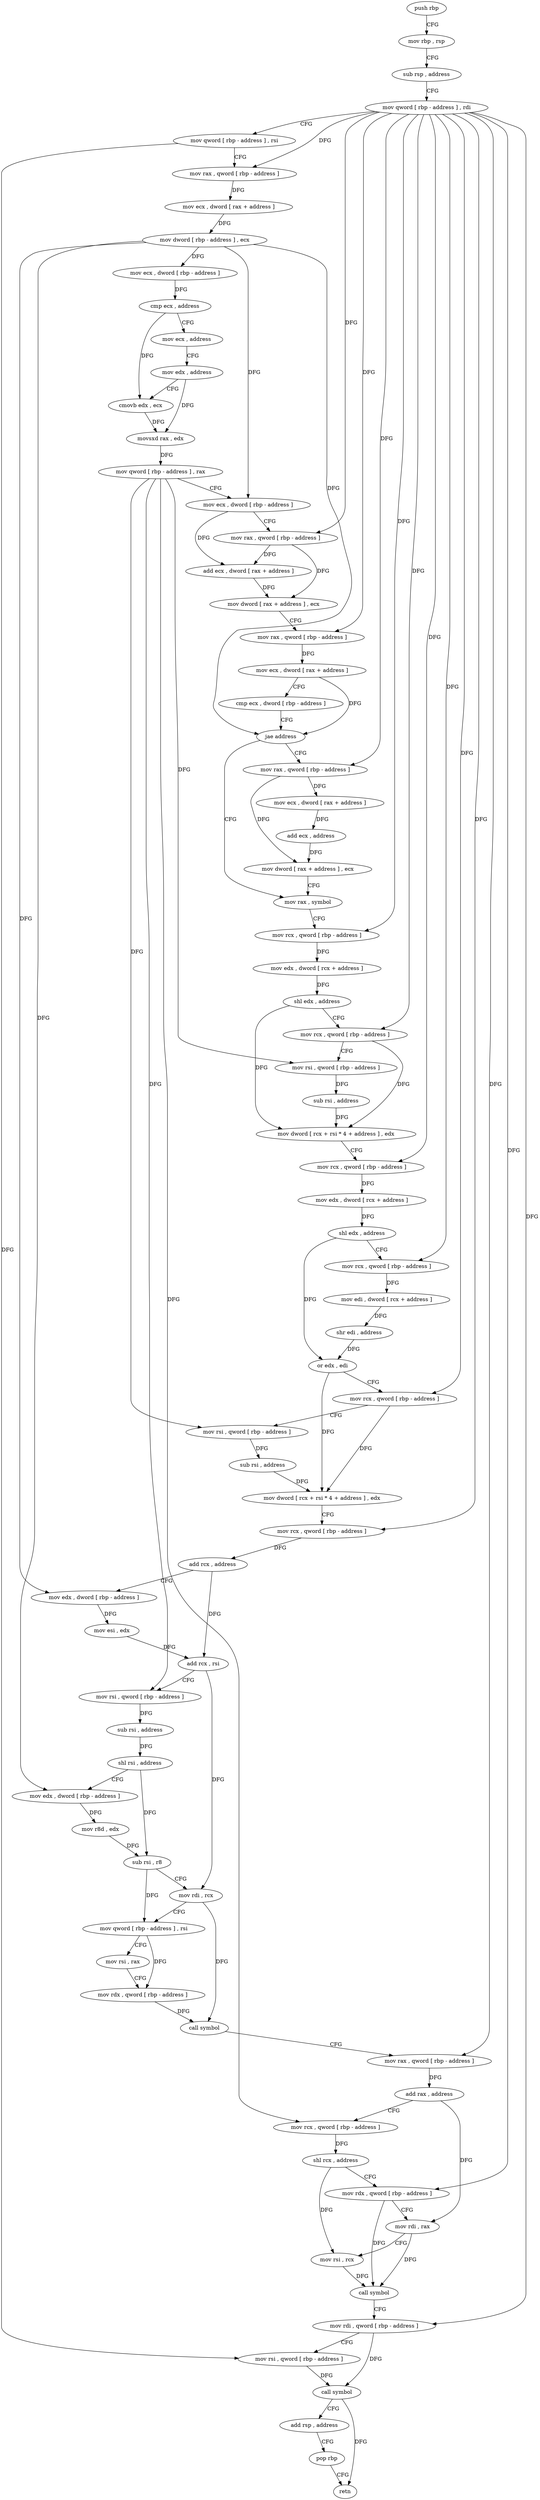digraph "func" {
"4246928" [label = "push rbp" ]
"4246929" [label = "mov rbp , rsp" ]
"4246932" [label = "sub rsp , address" ]
"4246936" [label = "mov qword [ rbp - address ] , rdi" ]
"4246940" [label = "mov qword [ rbp - address ] , rsi" ]
"4246944" [label = "mov rax , qword [ rbp - address ]" ]
"4246948" [label = "mov ecx , dword [ rax + address ]" ]
"4246951" [label = "mov dword [ rbp - address ] , ecx" ]
"4246954" [label = "mov ecx , dword [ rbp - address ]" ]
"4246957" [label = "cmp ecx , address" ]
"4246960" [label = "mov ecx , address" ]
"4246965" [label = "mov edx , address" ]
"4246970" [label = "cmovb edx , ecx" ]
"4246973" [label = "movsxd rax , edx" ]
"4246976" [label = "mov qword [ rbp - address ] , rax" ]
"4246980" [label = "mov ecx , dword [ rbp - address ]" ]
"4246983" [label = "mov rax , qword [ rbp - address ]" ]
"4246987" [label = "add ecx , dword [ rax + address ]" ]
"4246990" [label = "mov dword [ rax + address ] , ecx" ]
"4246993" [label = "mov rax , qword [ rbp - address ]" ]
"4246997" [label = "mov ecx , dword [ rax + address ]" ]
"4247000" [label = "cmp ecx , dword [ rbp - address ]" ]
"4247003" [label = "jae address" ]
"4247022" [label = "mov rax , symbol" ]
"4247009" [label = "mov rax , qword [ rbp - address ]" ]
"4247032" [label = "mov rcx , qword [ rbp - address ]" ]
"4247036" [label = "mov edx , dword [ rcx + address ]" ]
"4247039" [label = "shl edx , address" ]
"4247042" [label = "mov rcx , qword [ rbp - address ]" ]
"4247046" [label = "mov rsi , qword [ rbp - address ]" ]
"4247050" [label = "sub rsi , address" ]
"4247057" [label = "mov dword [ rcx + rsi * 4 + address ] , edx" ]
"4247061" [label = "mov rcx , qword [ rbp - address ]" ]
"4247065" [label = "mov edx , dword [ rcx + address ]" ]
"4247068" [label = "shl edx , address" ]
"4247071" [label = "mov rcx , qword [ rbp - address ]" ]
"4247075" [label = "mov edi , dword [ rcx + address ]" ]
"4247078" [label = "shr edi , address" ]
"4247081" [label = "or edx , edi" ]
"4247083" [label = "mov rcx , qword [ rbp - address ]" ]
"4247087" [label = "mov rsi , qword [ rbp - address ]" ]
"4247091" [label = "sub rsi , address" ]
"4247098" [label = "mov dword [ rcx + rsi * 4 + address ] , edx" ]
"4247102" [label = "mov rcx , qword [ rbp - address ]" ]
"4247106" [label = "add rcx , address" ]
"4247113" [label = "mov edx , dword [ rbp - address ]" ]
"4247116" [label = "mov esi , edx" ]
"4247118" [label = "add rcx , rsi" ]
"4247121" [label = "mov rsi , qword [ rbp - address ]" ]
"4247125" [label = "sub rsi , address" ]
"4247132" [label = "shl rsi , address" ]
"4247136" [label = "mov edx , dword [ rbp - address ]" ]
"4247139" [label = "mov r8d , edx" ]
"4247142" [label = "sub rsi , r8" ]
"4247145" [label = "mov rdi , rcx" ]
"4247148" [label = "mov qword [ rbp - address ] , rsi" ]
"4247152" [label = "mov rsi , rax" ]
"4247155" [label = "mov rdx , qword [ rbp - address ]" ]
"4247159" [label = "call symbol" ]
"4247164" [label = "mov rax , qword [ rbp - address ]" ]
"4247168" [label = "add rax , address" ]
"4247174" [label = "mov rcx , qword [ rbp - address ]" ]
"4247178" [label = "shl rcx , address" ]
"4247182" [label = "mov rdx , qword [ rbp - address ]" ]
"4247186" [label = "mov rdi , rax" ]
"4247189" [label = "mov rsi , rcx" ]
"4247192" [label = "call symbol" ]
"4247197" [label = "mov rdi , qword [ rbp - address ]" ]
"4247201" [label = "mov rsi , qword [ rbp - address ]" ]
"4247205" [label = "call symbol" ]
"4247210" [label = "add rsp , address" ]
"4247214" [label = "pop rbp" ]
"4247215" [label = "retn" ]
"4247013" [label = "mov ecx , dword [ rax + address ]" ]
"4247016" [label = "add ecx , address" ]
"4247019" [label = "mov dword [ rax + address ] , ecx" ]
"4246928" -> "4246929" [ label = "CFG" ]
"4246929" -> "4246932" [ label = "CFG" ]
"4246932" -> "4246936" [ label = "CFG" ]
"4246936" -> "4246940" [ label = "CFG" ]
"4246936" -> "4246944" [ label = "DFG" ]
"4246936" -> "4246983" [ label = "DFG" ]
"4246936" -> "4246993" [ label = "DFG" ]
"4246936" -> "4247032" [ label = "DFG" ]
"4246936" -> "4247042" [ label = "DFG" ]
"4246936" -> "4247061" [ label = "DFG" ]
"4246936" -> "4247071" [ label = "DFG" ]
"4246936" -> "4247083" [ label = "DFG" ]
"4246936" -> "4247102" [ label = "DFG" ]
"4246936" -> "4247164" [ label = "DFG" ]
"4246936" -> "4247182" [ label = "DFG" ]
"4246936" -> "4247197" [ label = "DFG" ]
"4246936" -> "4247009" [ label = "DFG" ]
"4246940" -> "4246944" [ label = "CFG" ]
"4246940" -> "4247201" [ label = "DFG" ]
"4246944" -> "4246948" [ label = "DFG" ]
"4246948" -> "4246951" [ label = "DFG" ]
"4246951" -> "4246954" [ label = "DFG" ]
"4246951" -> "4246980" [ label = "DFG" ]
"4246951" -> "4247003" [ label = "DFG" ]
"4246951" -> "4247113" [ label = "DFG" ]
"4246951" -> "4247136" [ label = "DFG" ]
"4246954" -> "4246957" [ label = "DFG" ]
"4246957" -> "4246960" [ label = "CFG" ]
"4246957" -> "4246970" [ label = "DFG" ]
"4246960" -> "4246965" [ label = "CFG" ]
"4246965" -> "4246970" [ label = "CFG" ]
"4246965" -> "4246973" [ label = "DFG" ]
"4246970" -> "4246973" [ label = "DFG" ]
"4246973" -> "4246976" [ label = "DFG" ]
"4246976" -> "4246980" [ label = "CFG" ]
"4246976" -> "4247046" [ label = "DFG" ]
"4246976" -> "4247087" [ label = "DFG" ]
"4246976" -> "4247121" [ label = "DFG" ]
"4246976" -> "4247174" [ label = "DFG" ]
"4246980" -> "4246983" [ label = "CFG" ]
"4246980" -> "4246987" [ label = "DFG" ]
"4246983" -> "4246987" [ label = "DFG" ]
"4246983" -> "4246990" [ label = "DFG" ]
"4246987" -> "4246990" [ label = "DFG" ]
"4246990" -> "4246993" [ label = "CFG" ]
"4246993" -> "4246997" [ label = "DFG" ]
"4246997" -> "4247000" [ label = "CFG" ]
"4246997" -> "4247003" [ label = "DFG" ]
"4247000" -> "4247003" [ label = "CFG" ]
"4247003" -> "4247022" [ label = "CFG" ]
"4247003" -> "4247009" [ label = "CFG" ]
"4247022" -> "4247032" [ label = "CFG" ]
"4247009" -> "4247013" [ label = "DFG" ]
"4247009" -> "4247019" [ label = "DFG" ]
"4247032" -> "4247036" [ label = "DFG" ]
"4247036" -> "4247039" [ label = "DFG" ]
"4247039" -> "4247042" [ label = "CFG" ]
"4247039" -> "4247057" [ label = "DFG" ]
"4247042" -> "4247046" [ label = "CFG" ]
"4247042" -> "4247057" [ label = "DFG" ]
"4247046" -> "4247050" [ label = "DFG" ]
"4247050" -> "4247057" [ label = "DFG" ]
"4247057" -> "4247061" [ label = "CFG" ]
"4247061" -> "4247065" [ label = "DFG" ]
"4247065" -> "4247068" [ label = "DFG" ]
"4247068" -> "4247071" [ label = "CFG" ]
"4247068" -> "4247081" [ label = "DFG" ]
"4247071" -> "4247075" [ label = "DFG" ]
"4247075" -> "4247078" [ label = "DFG" ]
"4247078" -> "4247081" [ label = "DFG" ]
"4247081" -> "4247083" [ label = "CFG" ]
"4247081" -> "4247098" [ label = "DFG" ]
"4247083" -> "4247087" [ label = "CFG" ]
"4247083" -> "4247098" [ label = "DFG" ]
"4247087" -> "4247091" [ label = "DFG" ]
"4247091" -> "4247098" [ label = "DFG" ]
"4247098" -> "4247102" [ label = "CFG" ]
"4247102" -> "4247106" [ label = "DFG" ]
"4247106" -> "4247113" [ label = "CFG" ]
"4247106" -> "4247118" [ label = "DFG" ]
"4247113" -> "4247116" [ label = "DFG" ]
"4247116" -> "4247118" [ label = "DFG" ]
"4247118" -> "4247121" [ label = "CFG" ]
"4247118" -> "4247145" [ label = "DFG" ]
"4247121" -> "4247125" [ label = "DFG" ]
"4247125" -> "4247132" [ label = "DFG" ]
"4247132" -> "4247136" [ label = "CFG" ]
"4247132" -> "4247142" [ label = "DFG" ]
"4247136" -> "4247139" [ label = "DFG" ]
"4247139" -> "4247142" [ label = "DFG" ]
"4247142" -> "4247145" [ label = "CFG" ]
"4247142" -> "4247148" [ label = "DFG" ]
"4247145" -> "4247148" [ label = "CFG" ]
"4247145" -> "4247159" [ label = "DFG" ]
"4247148" -> "4247152" [ label = "CFG" ]
"4247148" -> "4247155" [ label = "DFG" ]
"4247152" -> "4247155" [ label = "CFG" ]
"4247155" -> "4247159" [ label = "DFG" ]
"4247159" -> "4247164" [ label = "CFG" ]
"4247164" -> "4247168" [ label = "DFG" ]
"4247168" -> "4247174" [ label = "CFG" ]
"4247168" -> "4247186" [ label = "DFG" ]
"4247174" -> "4247178" [ label = "DFG" ]
"4247178" -> "4247182" [ label = "CFG" ]
"4247178" -> "4247189" [ label = "DFG" ]
"4247182" -> "4247186" [ label = "CFG" ]
"4247182" -> "4247192" [ label = "DFG" ]
"4247186" -> "4247189" [ label = "CFG" ]
"4247186" -> "4247192" [ label = "DFG" ]
"4247189" -> "4247192" [ label = "DFG" ]
"4247192" -> "4247197" [ label = "CFG" ]
"4247197" -> "4247201" [ label = "CFG" ]
"4247197" -> "4247205" [ label = "DFG" ]
"4247201" -> "4247205" [ label = "DFG" ]
"4247205" -> "4247210" [ label = "CFG" ]
"4247205" -> "4247215" [ label = "DFG" ]
"4247210" -> "4247214" [ label = "CFG" ]
"4247214" -> "4247215" [ label = "CFG" ]
"4247013" -> "4247016" [ label = "DFG" ]
"4247016" -> "4247019" [ label = "DFG" ]
"4247019" -> "4247022" [ label = "CFG" ]
}
